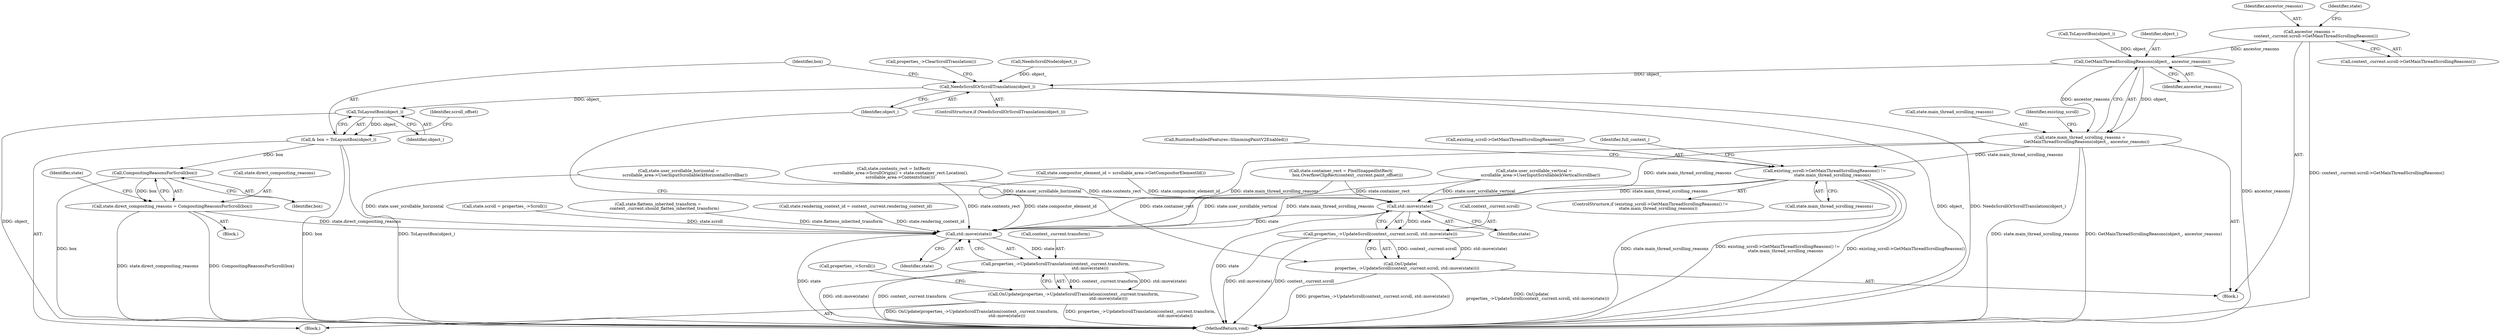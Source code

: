 digraph "1_Chrome_f911e11e7f6b5c0d6f5ee694a9871de6619889f7_13@API" {
"1000160" [label="(Call,ancestor_reasons =\n          context_.current.scroll->GetMainThreadScrollingReasons())"];
"1000167" [label="(Call,GetMainThreadScrollingReasons(object_, ancestor_reasons))"];
"1000163" [label="(Call,state.main_thread_scrolling_reasons =\n          GetMainThreadScrollingReasons(object_, ancestor_reasons))"];
"1000174" [label="(Call,existing_scroll->GetMainThreadScrollingReasons() !=\n            state.main_thread_scrolling_reasons)"];
"1000200" [label="(Call,std::move(state))"];
"1000194" [label="(Call,properties_->UpdateScroll(context_.current.scroll, std::move(state)))"];
"1000193" [label="(Call,OnUpdate(\n          properties_->UpdateScroll(context_.current.scroll, std::move(state))))"];
"1000266" [label="(Call,std::move(state))"];
"1000260" [label="(Call,properties_->UpdateScrollTranslation(context_.current.transform,\n                                                     std::move(state)))"];
"1000259" [label="(Call,OnUpdate(properties_->UpdateScrollTranslation(context_.current.transform,\n                                                     std::move(state))))"];
"1000207" [label="(Call,NeedsScrollOrScrollTranslation(object_))"];
"1000213" [label="(Call,ToLayoutBox(object_))"];
"1000211" [label="(Call,& box = ToLayoutBox(object_))"];
"1000243" [label="(Call,CompositingReasonsForScroll(box))"];
"1000239" [label="(Call,state.direct_compositing_reasons = CompositingReasonsForScroll(box))"];
"1000188" [label="(Call,state.compositor_element_id = scrollable_area->GetCompositorElementId())"];
"1000206" [label="(ControlStructure,if (NeedsScrollOrScrollTranslation(object_)))"];
"1000239" [label="(Call,state.direct_compositing_reasons = CompositingReasonsForScroll(box))"];
"1000212" [label="(Identifier,box)"];
"1000121" [label="(Call,state.container_rect = PixelSnappedIntRect(\n          box.OverflowClipRect(context_.current.paint_offset)))"];
"1000162" [label="(Call,context_.current.scroll->GetMainThreadScrollingReasons())"];
"1000161" [label="(Identifier,ancestor_reasons)"];
"1000175" [label="(Call,existing_scroll->GetMainThreadScrollingReasons())"];
"1000181" [label="(Identifier,full_context_)"];
"1000208" [label="(Identifier,object_)"];
"1000259" [label="(Call,OnUpdate(properties_->UpdateScrollTranslation(context_.current.transform,\n                                                     std::move(state))))"];
"1000211" [label="(Call,& box = ToLayoutBox(object_))"];
"1000244" [label="(Identifier,box)"];
"1000266" [label="(Call,std::move(state))"];
"1000168" [label="(Identifier,object_)"];
"1000261" [label="(Call,context_.current.transform)"];
"1000218" [label="(Identifier,scroll_offset)"];
"1000214" [label="(Identifier,object_)"];
"1000153" [label="(Call,state.user_scrollable_vertical =\n          scrollable_area->UserInputScrollable(kVerticalScrollbar))"];
"1000163" [label="(Call,state.main_thread_scrolling_reasons =\n          GetMainThreadScrollingReasons(object_, ancestor_reasons))"];
"1000240" [label="(Call,state.direct_compositing_reasons)"];
"1000173" [label="(ControlStructure,if (existing_scroll->GetMainThreadScrollingReasons() !=\n            state.main_thread_scrolling_reasons))"];
"1000108" [label="(Call,NeedsScrollNode(object_))"];
"1000171" [label="(Identifier,existing_scroll)"];
"1000271" [label="(Call,properties_->ClearScrollTranslation())"];
"1000213" [label="(Call,ToLayoutBox(object_))"];
"1000160" [label="(Call,ancestor_reasons =\n          context_.current.scroll->GetMainThreadScrollingReasons())"];
"1000207" [label="(Call,NeedsScrollOrScrollTranslation(object_))"];
"1000201" [label="(Identifier,state)"];
"1000267" [label="(Identifier,state)"];
"1000254" [label="(Call,state.scroll = properties_->Scroll())"];
"1000243" [label="(Call,CompositingReasonsForScroll(box))"];
"1000200" [label="(Call,std::move(state))"];
"1000194" [label="(Call,properties_->UpdateScroll(context_.current.scroll, std::move(state)))"];
"1000169" [label="(Identifier,ancestor_reasons)"];
"1000114" [label="(Call,ToLayoutBox(object_))"];
"1000193" [label="(Call,OnUpdate(\n          properties_->UpdateScroll(context_.current.scroll, std::move(state))))"];
"1000238" [label="(Block,)"];
"1000209" [label="(Block,)"];
"1000245" [label="(Call,state.rendering_context_id = context_.current.rendering_context_id)"];
"1000195" [label="(Call,context_.current.scroll)"];
"1000273" [label="(Call,properties_->Scroll())"];
"1000176" [label="(Call,state.main_thread_scrolling_reasons)"];
"1000165" [label="(Identifier,state)"];
"1000174" [label="(Call,existing_scroll->GetMainThreadScrollingReasons() !=\n            state.main_thread_scrolling_reasons)"];
"1000132" [label="(Call,state.contents_rect = IntRect(\n          -scrollable_area->ScrollOrigin() + state.container_rect.Location(),\n          scrollable_area->ContentsSize()))"];
"1000186" [label="(Call,RuntimeEnabledFeatures::SlimmingPaintV2Enabled())"];
"1000225" [label="(Call,state.flattens_inherited_transform =\n          context_.current.should_flatten_inherited_transform)"];
"1000167" [label="(Call,GetMainThreadScrollingReasons(object_, ancestor_reasons))"];
"1000298" [label="(MethodReturn,void)"];
"1000247" [label="(Identifier,state)"];
"1000164" [label="(Call,state.main_thread_scrolling_reasons)"];
"1000260" [label="(Call,properties_->UpdateScrollTranslation(context_.current.transform,\n                                                     std::move(state)))"];
"1000147" [label="(Call,state.user_scrollable_horizontal =\n          scrollable_area->UserInputScrollable(kHorizontalScrollbar))"];
"1000110" [label="(Block,)"];
"1000160" -> "1000110"  [label="AST: "];
"1000160" -> "1000162"  [label="CFG: "];
"1000161" -> "1000160"  [label="AST: "];
"1000162" -> "1000160"  [label="AST: "];
"1000165" -> "1000160"  [label="CFG: "];
"1000160" -> "1000298"  [label="DDG: context_.current.scroll->GetMainThreadScrollingReasons()"];
"1000160" -> "1000167"  [label="DDG: ancestor_reasons"];
"1000167" -> "1000163"  [label="AST: "];
"1000167" -> "1000169"  [label="CFG: "];
"1000168" -> "1000167"  [label="AST: "];
"1000169" -> "1000167"  [label="AST: "];
"1000163" -> "1000167"  [label="CFG: "];
"1000167" -> "1000298"  [label="DDG: ancestor_reasons"];
"1000167" -> "1000163"  [label="DDG: object_"];
"1000167" -> "1000163"  [label="DDG: ancestor_reasons"];
"1000114" -> "1000167"  [label="DDG: object_"];
"1000167" -> "1000207"  [label="DDG: object_"];
"1000163" -> "1000110"  [label="AST: "];
"1000164" -> "1000163"  [label="AST: "];
"1000171" -> "1000163"  [label="CFG: "];
"1000163" -> "1000298"  [label="DDG: state.main_thread_scrolling_reasons"];
"1000163" -> "1000298"  [label="DDG: GetMainThreadScrollingReasons(object_, ancestor_reasons)"];
"1000163" -> "1000174"  [label="DDG: state.main_thread_scrolling_reasons"];
"1000163" -> "1000200"  [label="DDG: state.main_thread_scrolling_reasons"];
"1000163" -> "1000266"  [label="DDG: state.main_thread_scrolling_reasons"];
"1000174" -> "1000173"  [label="AST: "];
"1000174" -> "1000176"  [label="CFG: "];
"1000175" -> "1000174"  [label="AST: "];
"1000176" -> "1000174"  [label="AST: "];
"1000181" -> "1000174"  [label="CFG: "];
"1000186" -> "1000174"  [label="CFG: "];
"1000174" -> "1000298"  [label="DDG: state.main_thread_scrolling_reasons"];
"1000174" -> "1000298"  [label="DDG: existing_scroll->GetMainThreadScrollingReasons() !=\n            state.main_thread_scrolling_reasons"];
"1000174" -> "1000298"  [label="DDG: existing_scroll->GetMainThreadScrollingReasons()"];
"1000174" -> "1000200"  [label="DDG: state.main_thread_scrolling_reasons"];
"1000174" -> "1000266"  [label="DDG: state.main_thread_scrolling_reasons"];
"1000200" -> "1000194"  [label="AST: "];
"1000200" -> "1000201"  [label="CFG: "];
"1000201" -> "1000200"  [label="AST: "];
"1000194" -> "1000200"  [label="CFG: "];
"1000200" -> "1000298"  [label="DDG: state"];
"1000200" -> "1000194"  [label="DDG: state"];
"1000188" -> "1000200"  [label="DDG: state.compositor_element_id"];
"1000132" -> "1000200"  [label="DDG: state.contents_rect"];
"1000153" -> "1000200"  [label="DDG: state.user_scrollable_vertical"];
"1000121" -> "1000200"  [label="DDG: state.container_rect"];
"1000147" -> "1000200"  [label="DDG: state.user_scrollable_horizontal"];
"1000200" -> "1000266"  [label="DDG: state"];
"1000194" -> "1000193"  [label="AST: "];
"1000195" -> "1000194"  [label="AST: "];
"1000193" -> "1000194"  [label="CFG: "];
"1000194" -> "1000298"  [label="DDG: std::move(state)"];
"1000194" -> "1000298"  [label="DDG: context_.current.scroll"];
"1000194" -> "1000193"  [label="DDG: context_.current.scroll"];
"1000194" -> "1000193"  [label="DDG: std::move(state)"];
"1000193" -> "1000110"  [label="AST: "];
"1000208" -> "1000193"  [label="CFG: "];
"1000193" -> "1000298"  [label="DDG: properties_->UpdateScroll(context_.current.scroll, std::move(state))"];
"1000193" -> "1000298"  [label="DDG: OnUpdate(\n          properties_->UpdateScroll(context_.current.scroll, std::move(state)))"];
"1000266" -> "1000260"  [label="AST: "];
"1000266" -> "1000267"  [label="CFG: "];
"1000267" -> "1000266"  [label="AST: "];
"1000260" -> "1000266"  [label="CFG: "];
"1000266" -> "1000298"  [label="DDG: state"];
"1000266" -> "1000260"  [label="DDG: state"];
"1000254" -> "1000266"  [label="DDG: state.scroll"];
"1000225" -> "1000266"  [label="DDG: state.flattens_inherited_transform"];
"1000132" -> "1000266"  [label="DDG: state.contents_rect"];
"1000153" -> "1000266"  [label="DDG: state.user_scrollable_vertical"];
"1000121" -> "1000266"  [label="DDG: state.container_rect"];
"1000245" -> "1000266"  [label="DDG: state.rendering_context_id"];
"1000239" -> "1000266"  [label="DDG: state.direct_compositing_reasons"];
"1000188" -> "1000266"  [label="DDG: state.compositor_element_id"];
"1000147" -> "1000266"  [label="DDG: state.user_scrollable_horizontal"];
"1000260" -> "1000259"  [label="AST: "];
"1000261" -> "1000260"  [label="AST: "];
"1000259" -> "1000260"  [label="CFG: "];
"1000260" -> "1000298"  [label="DDG: std::move(state)"];
"1000260" -> "1000298"  [label="DDG: context_.current.transform"];
"1000260" -> "1000259"  [label="DDG: context_.current.transform"];
"1000260" -> "1000259"  [label="DDG: std::move(state)"];
"1000259" -> "1000209"  [label="AST: "];
"1000273" -> "1000259"  [label="CFG: "];
"1000259" -> "1000298"  [label="DDG: OnUpdate(properties_->UpdateScrollTranslation(context_.current.transform,\n                                                     std::move(state)))"];
"1000259" -> "1000298"  [label="DDG: properties_->UpdateScrollTranslation(context_.current.transform,\n                                                     std::move(state))"];
"1000207" -> "1000206"  [label="AST: "];
"1000207" -> "1000208"  [label="CFG: "];
"1000208" -> "1000207"  [label="AST: "];
"1000212" -> "1000207"  [label="CFG: "];
"1000271" -> "1000207"  [label="CFG: "];
"1000207" -> "1000298"  [label="DDG: object_"];
"1000207" -> "1000298"  [label="DDG: NeedsScrollOrScrollTranslation(object_)"];
"1000108" -> "1000207"  [label="DDG: object_"];
"1000207" -> "1000213"  [label="DDG: object_"];
"1000213" -> "1000211"  [label="AST: "];
"1000213" -> "1000214"  [label="CFG: "];
"1000214" -> "1000213"  [label="AST: "];
"1000211" -> "1000213"  [label="CFG: "];
"1000213" -> "1000298"  [label="DDG: object_"];
"1000213" -> "1000211"  [label="DDG: object_"];
"1000211" -> "1000209"  [label="AST: "];
"1000212" -> "1000211"  [label="AST: "];
"1000218" -> "1000211"  [label="CFG: "];
"1000211" -> "1000298"  [label="DDG: box"];
"1000211" -> "1000298"  [label="DDG: ToLayoutBox(object_)"];
"1000211" -> "1000243"  [label="DDG: box"];
"1000243" -> "1000239"  [label="AST: "];
"1000243" -> "1000244"  [label="CFG: "];
"1000244" -> "1000243"  [label="AST: "];
"1000239" -> "1000243"  [label="CFG: "];
"1000243" -> "1000298"  [label="DDG: box"];
"1000243" -> "1000239"  [label="DDG: box"];
"1000239" -> "1000238"  [label="AST: "];
"1000240" -> "1000239"  [label="AST: "];
"1000247" -> "1000239"  [label="CFG: "];
"1000239" -> "1000298"  [label="DDG: state.direct_compositing_reasons"];
"1000239" -> "1000298"  [label="DDG: CompositingReasonsForScroll(box)"];
}
